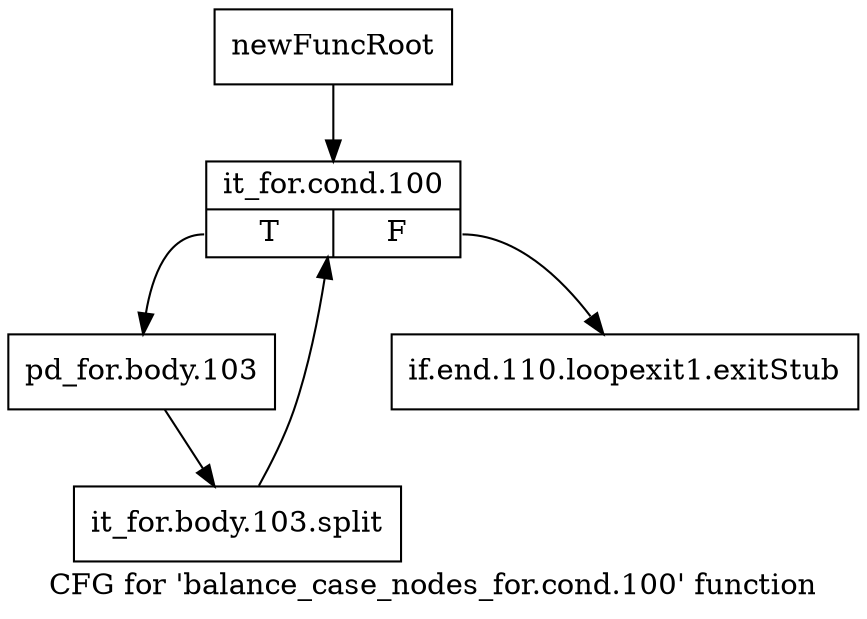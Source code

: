 digraph "CFG for 'balance_case_nodes_for.cond.100' function" {
	label="CFG for 'balance_case_nodes_for.cond.100' function";

	Node0xc446c90 [shape=record,label="{newFuncRoot}"];
	Node0xc446c90 -> Node0xc446d30;
	Node0xc446ce0 [shape=record,label="{if.end.110.loopexit1.exitStub}"];
	Node0xc446d30 [shape=record,label="{it_for.cond.100|{<s0>T|<s1>F}}"];
	Node0xc446d30:s0 -> Node0xc446d80;
	Node0xc446d30:s1 -> Node0xc446ce0;
	Node0xc446d80 [shape=record,label="{pd_for.body.103}"];
	Node0xc446d80 -> Node0xfcb6990;
	Node0xfcb6990 [shape=record,label="{it_for.body.103.split}"];
	Node0xfcb6990 -> Node0xc446d30;
}
